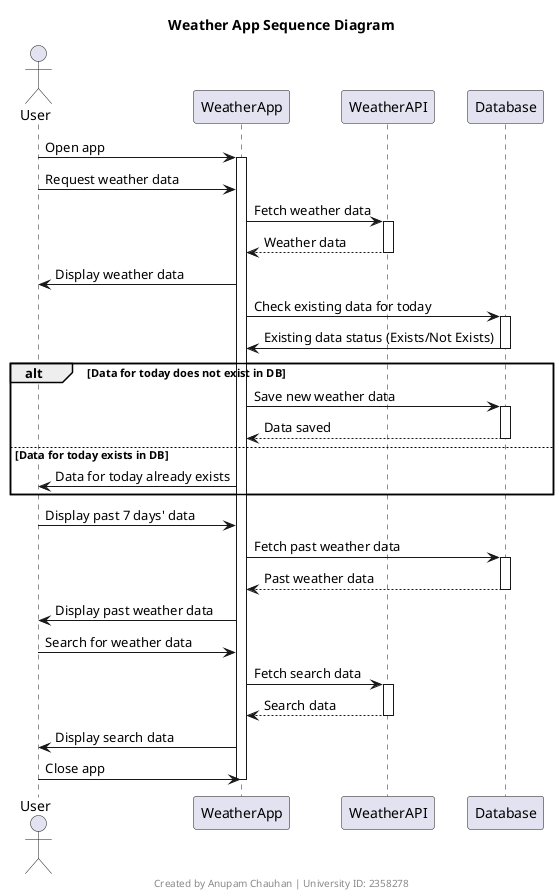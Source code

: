 @startuml
title Weather App Sequence Diagram
footer Created by Anupam Chauhan | University ID: 2358278

actor User
participant WeatherApp
participant WeatherAPI
participant Database

User -> WeatherApp: Open app
activate WeatherApp

User -> WeatherApp: Request weather data
WeatherApp -> WeatherAPI: Fetch weather data
activate WeatherAPI
WeatherAPI --> WeatherApp: Weather data
deactivate WeatherAPI

WeatherApp -> User: Display weather data

WeatherApp -> Database: Check existing data for today
activate Database
Database -> WeatherApp: Existing data status (Exists/Not Exists)
deactivate Database

alt Data for today does not exist in DB
    WeatherApp -> Database: Save new weather data
    activate Database
    Database --> WeatherApp: Data saved
    deactivate Database
else Data for today exists in DB
    WeatherApp -> User: Data for today already exists
end

User -> WeatherApp: Display past 7 days' data
WeatherApp -> Database: Fetch past weather data
activate Database
Database --> WeatherApp: Past weather data
deactivate Database

WeatherApp -> User: Display past weather data

User -> WeatherApp: Search for weather data
WeatherApp -> WeatherAPI: Fetch search data
activate WeatherAPI
WeatherAPI --> WeatherApp: Search data
deactivate WeatherAPI

WeatherApp -> User: Display search data

User -> WeatherApp: Close app
deactivate WeatherApp
@enduml

